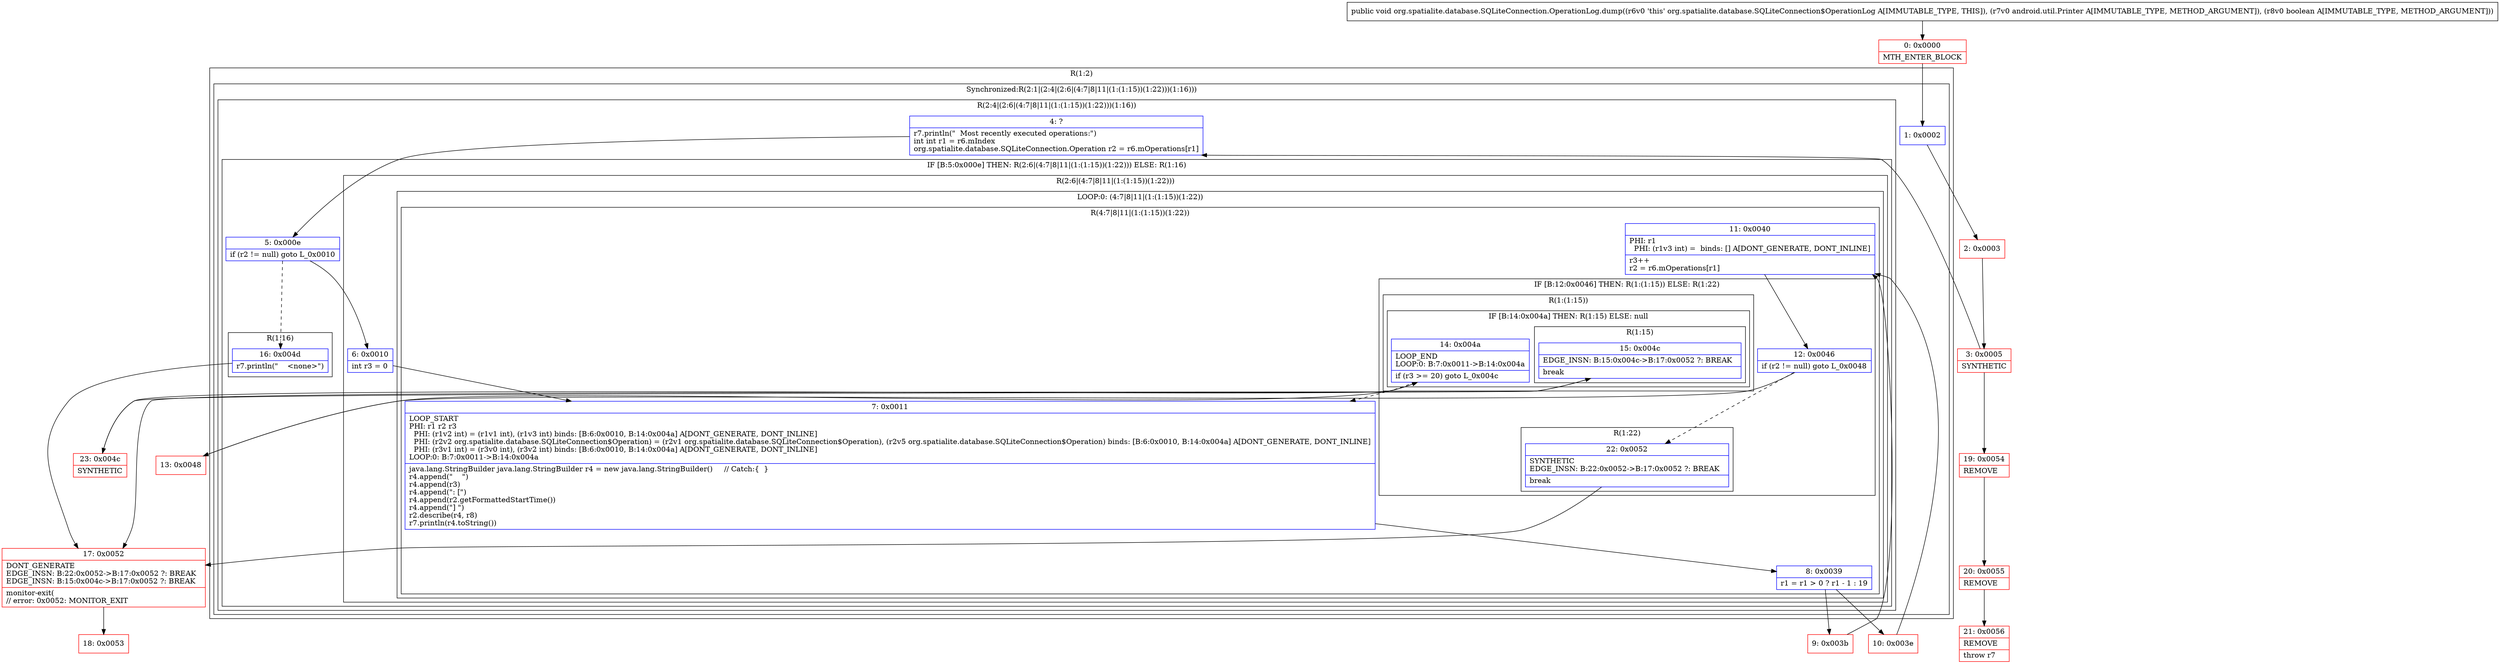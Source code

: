 digraph "CFG fororg.spatialite.database.SQLiteConnection.OperationLog.dump(Landroid\/util\/Printer;Z)V" {
subgraph cluster_Region_325639057 {
label = "R(1:2)";
node [shape=record,color=blue];
subgraph cluster_SynchronizedRegion_1362579689 {
label = "Synchronized:R(2:1|(2:4|(2:6|(4:7|8|11|(1:(1:15))(1:22)))(1:16)))";
node [shape=record,color=blue];
Node_1 [shape=record,label="{1\:\ 0x0002}"];
subgraph cluster_Region_761635961 {
label = "R(2:4|(2:6|(4:7|8|11|(1:(1:15))(1:22)))(1:16))";
node [shape=record,color=blue];
Node_4 [shape=record,label="{4\:\ ?|r7.println(\"  Most recently executed operations:\")\lint int r1 = r6.mIndex\lorg.spatialite.database.SQLiteConnection.Operation r2 = r6.mOperations[r1]\l}"];
subgraph cluster_IfRegion_624553598 {
label = "IF [B:5:0x000e] THEN: R(2:6|(4:7|8|11|(1:(1:15))(1:22))) ELSE: R(1:16)";
node [shape=record,color=blue];
Node_5 [shape=record,label="{5\:\ 0x000e|if (r2 != null) goto L_0x0010\l}"];
subgraph cluster_Region_1694729519 {
label = "R(2:6|(4:7|8|11|(1:(1:15))(1:22)))";
node [shape=record,color=blue];
Node_6 [shape=record,label="{6\:\ 0x0010|int r3 = 0\l}"];
subgraph cluster_LoopRegion_1328421915 {
label = "LOOP:0: (4:7|8|11|(1:(1:15))(1:22))";
node [shape=record,color=blue];
subgraph cluster_Region_910536273 {
label = "R(4:7|8|11|(1:(1:15))(1:22))";
node [shape=record,color=blue];
Node_7 [shape=record,label="{7\:\ 0x0011|LOOP_START\lPHI: r1 r2 r3 \l  PHI: (r1v2 int) = (r1v1 int), (r1v3 int) binds: [B:6:0x0010, B:14:0x004a] A[DONT_GENERATE, DONT_INLINE]\l  PHI: (r2v2 org.spatialite.database.SQLiteConnection$Operation) = (r2v1 org.spatialite.database.SQLiteConnection$Operation), (r2v5 org.spatialite.database.SQLiteConnection$Operation) binds: [B:6:0x0010, B:14:0x004a] A[DONT_GENERATE, DONT_INLINE]\l  PHI: (r3v1 int) = (r3v0 int), (r3v2 int) binds: [B:6:0x0010, B:14:0x004a] A[DONT_GENERATE, DONT_INLINE]\lLOOP:0: B:7:0x0011\-\>B:14:0x004a\l|java.lang.StringBuilder java.lang.StringBuilder r4 = new java.lang.StringBuilder()     \/\/ Catch:\{  \}\lr4.append(\"    \")\lr4.append(r3)\lr4.append(\": [\")\lr4.append(r2.getFormattedStartTime())\lr4.append(\"] \")\lr2.describe(r4, r8)\lr7.println(r4.toString())\l}"];
Node_8 [shape=record,label="{8\:\ 0x0039|r1 = r1 \> 0 ? r1 \- 1 : 19\l}"];
Node_11 [shape=record,label="{11\:\ 0x0040|PHI: r1 \l  PHI: (r1v3 int) =  binds: [] A[DONT_GENERATE, DONT_INLINE]\l|r3++\lr2 = r6.mOperations[r1]\l}"];
subgraph cluster_IfRegion_1707451266 {
label = "IF [B:12:0x0046] THEN: R(1:(1:15)) ELSE: R(1:22)";
node [shape=record,color=blue];
Node_12 [shape=record,label="{12\:\ 0x0046|if (r2 != null) goto L_0x0048\l}"];
subgraph cluster_Region_1034099075 {
label = "R(1:(1:15))";
node [shape=record,color=blue];
subgraph cluster_IfRegion_2117044472 {
label = "IF [B:14:0x004a] THEN: R(1:15) ELSE: null";
node [shape=record,color=blue];
Node_14 [shape=record,label="{14\:\ 0x004a|LOOP_END\lLOOP:0: B:7:0x0011\-\>B:14:0x004a\l|if (r3 \>= 20) goto L_0x004c\l}"];
subgraph cluster_Region_1749215733 {
label = "R(1:15)";
node [shape=record,color=blue];
Node_15 [shape=record,label="{15\:\ 0x004c|EDGE_INSN: B:15:0x004c\-\>B:17:0x0052 ?: BREAK  \l|break\l}"];
}
}
}
subgraph cluster_Region_51993612 {
label = "R(1:22)";
node [shape=record,color=blue];
Node_22 [shape=record,label="{22\:\ 0x0052|SYNTHETIC\lEDGE_INSN: B:22:0x0052\-\>B:17:0x0052 ?: BREAK  \l|break\l}"];
}
}
}
}
}
subgraph cluster_Region_1013470896 {
label = "R(1:16)";
node [shape=record,color=blue];
Node_16 [shape=record,label="{16\:\ 0x004d|r7.println(\"    \<none\>\")\l}"];
}
}
}
}
}
Node_0 [shape=record,color=red,label="{0\:\ 0x0000|MTH_ENTER_BLOCK\l}"];
Node_2 [shape=record,color=red,label="{2\:\ 0x0003}"];
Node_3 [shape=record,color=red,label="{3\:\ 0x0005|SYNTHETIC\l}"];
Node_9 [shape=record,color=red,label="{9\:\ 0x003b}"];
Node_10 [shape=record,color=red,label="{10\:\ 0x003e}"];
Node_13 [shape=record,color=red,label="{13\:\ 0x0048}"];
Node_17 [shape=record,color=red,label="{17\:\ 0x0052|DONT_GENERATE\lEDGE_INSN: B:22:0x0052\-\>B:17:0x0052 ?: BREAK  \lEDGE_INSN: B:15:0x004c\-\>B:17:0x0052 ?: BREAK  \l|monitor\-exit(\l\/\/ error: 0x0052: MONITOR_EXIT  \l}"];
Node_18 [shape=record,color=red,label="{18\:\ 0x0053}"];
Node_19 [shape=record,color=red,label="{19\:\ 0x0054|REMOVE\l}"];
Node_20 [shape=record,color=red,label="{20\:\ 0x0055|REMOVE\l}"];
Node_21 [shape=record,color=red,label="{21\:\ 0x0056|REMOVE\l|throw r7\l}"];
Node_23 [shape=record,color=red,label="{23\:\ 0x004c|SYNTHETIC\l}"];
MethodNode[shape=record,label="{public void org.spatialite.database.SQLiteConnection.OperationLog.dump((r6v0 'this' org.spatialite.database.SQLiteConnection$OperationLog A[IMMUTABLE_TYPE, THIS]), (r7v0 android.util.Printer A[IMMUTABLE_TYPE, METHOD_ARGUMENT]), (r8v0 boolean A[IMMUTABLE_TYPE, METHOD_ARGUMENT])) }"];
MethodNode -> Node_0;
Node_1 -> Node_2;
Node_4 -> Node_5;
Node_5 -> Node_6;
Node_5 -> Node_16[style=dashed];
Node_6 -> Node_7;
Node_7 -> Node_8;
Node_8 -> Node_9;
Node_8 -> Node_10;
Node_11 -> Node_12;
Node_12 -> Node_13;
Node_12 -> Node_22[style=dashed];
Node_14 -> Node_7[style=dashed];
Node_14 -> Node_23;
Node_15 -> Node_17;
Node_22 -> Node_17;
Node_16 -> Node_17;
Node_0 -> Node_1;
Node_2 -> Node_3;
Node_3 -> Node_4;
Node_3 -> Node_19;
Node_9 -> Node_11;
Node_10 -> Node_11;
Node_13 -> Node_14;
Node_17 -> Node_18;
Node_19 -> Node_20;
Node_20 -> Node_21;
Node_23 -> Node_15;
}

